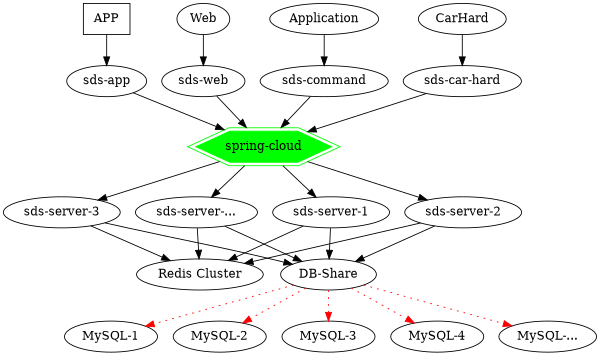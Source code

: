 digraph sds {
    size = "4 * 4";

    APP [shape=box];
    APP -> "sds-app";
    Web -> "sds-web";
    Application -> "sds-command";
    CarHard -> "sds-car-hard";

    "sds-app" -> "spring-cloud";
    "sds-web" -> "spring-cloud";
    "sds-command" -> "spring-cloud";
    "sds-car-hard" -> "spring-cloud";

    "spring-cloud" [shape=polygon,sides=6,peripheries=2,color=green,style=filled];

    "spring-cloud" -> "sds-server-1" -> "Redis Cluster";
    "spring-cloud" -> "sds-server-2" -> "Redis Cluster";
    "spring-cloud" -> "sds-server-3" -> "Redis Cluster";
    "spring-cloud" -> "sds-server-..." -> "Redis Cluster";

    "sds-server-1" -> "DB-Share";
    "sds-server-2" -> "DB-Share";
    "sds-server-3" -> "DB-Share";
    "sds-server-..." -> "DB-Share";
    "DB-Share" -> "MySQL-1" [style=dotted,color=red];
    "DB-Share" -> "MySQL-2" [style=dotted,color=red];
    "DB-Share" -> "MySQL-3" [style=dotted,color=red];
    "DB-Share" -> "MySQL-4" [style=dotted,color=red];
    "DB-Share" -> "MySQL-..." [style=dotted,color=red];
}
